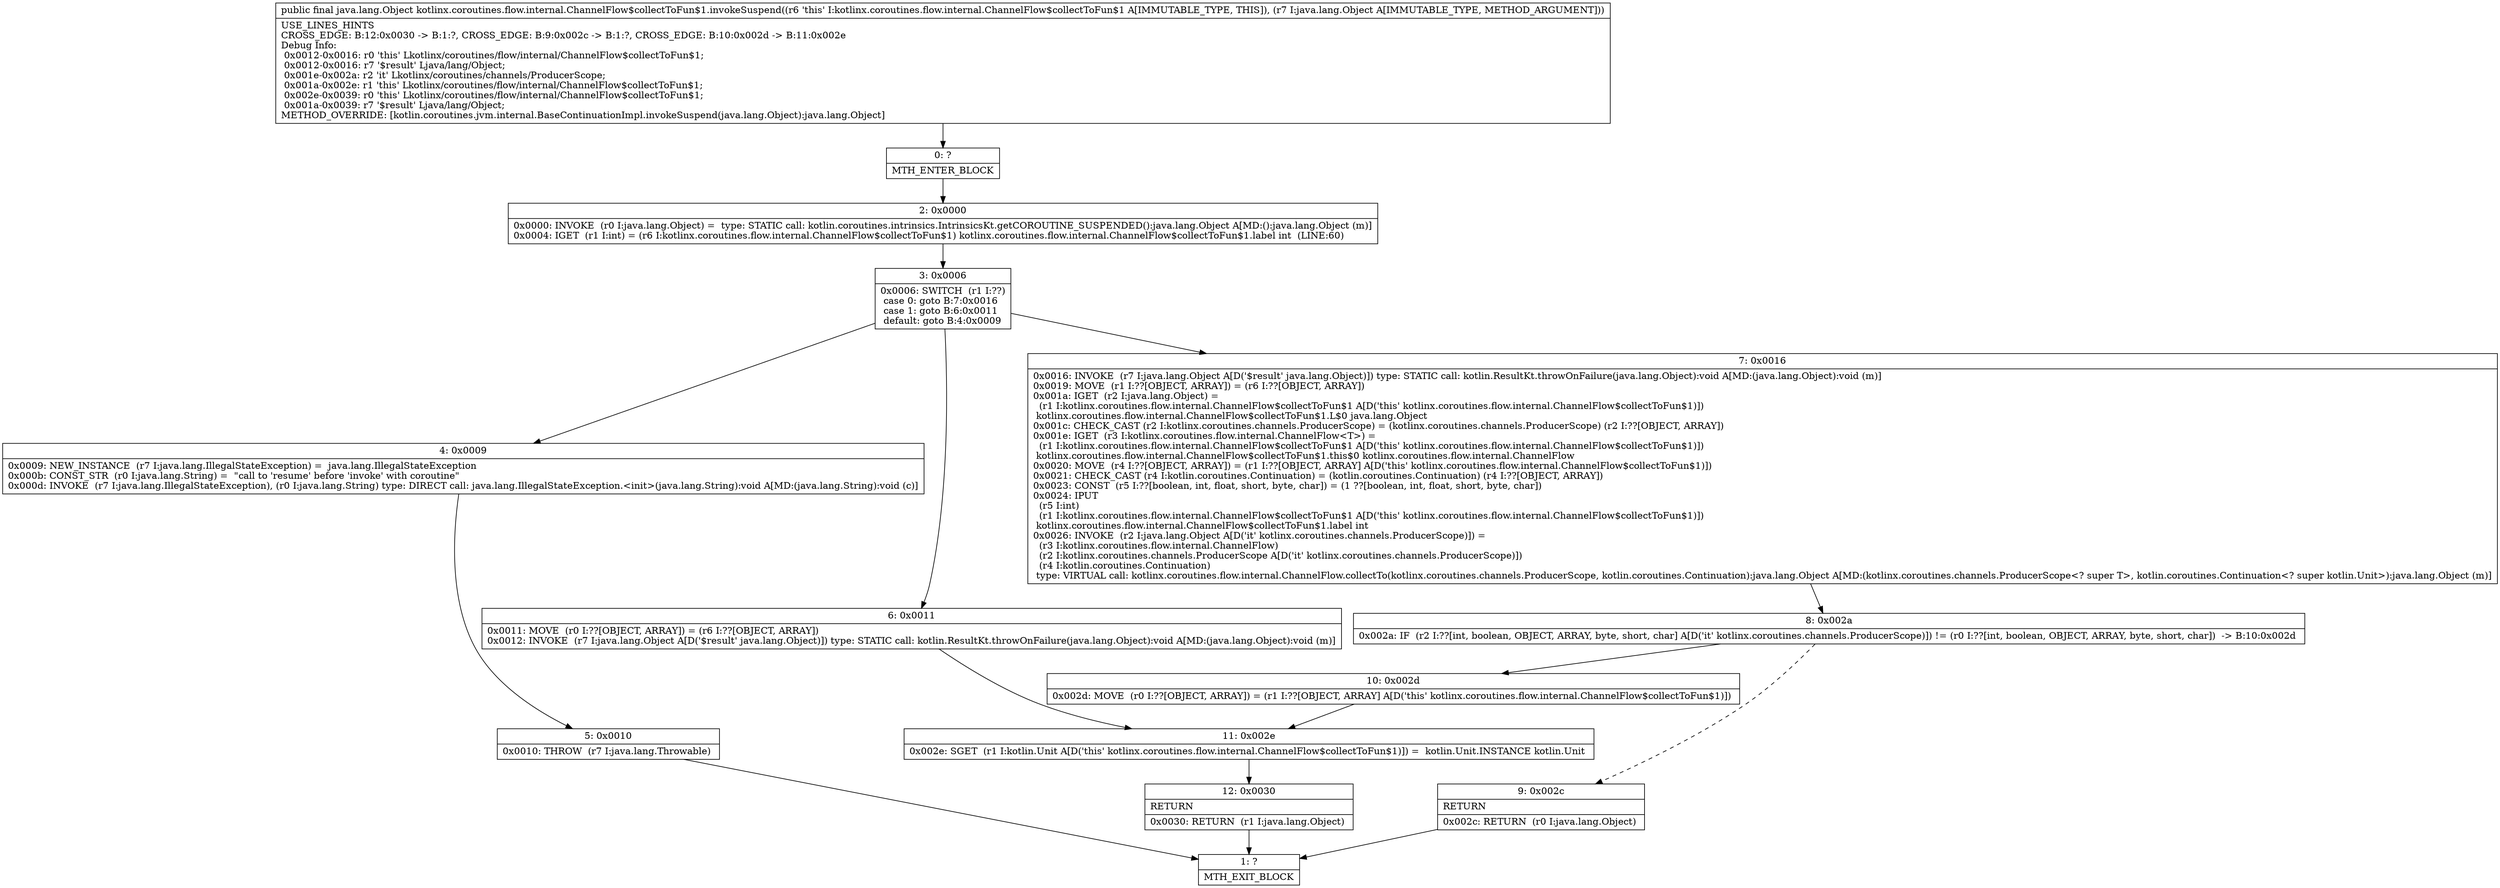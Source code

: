 digraph "CFG forkotlinx.coroutines.flow.internal.ChannelFlow$collectToFun$1.invokeSuspend(Ljava\/lang\/Object;)Ljava\/lang\/Object;" {
Node_0 [shape=record,label="{0\:\ ?|MTH_ENTER_BLOCK\l}"];
Node_2 [shape=record,label="{2\:\ 0x0000|0x0000: INVOKE  (r0 I:java.lang.Object) =  type: STATIC call: kotlin.coroutines.intrinsics.IntrinsicsKt.getCOROUTINE_SUSPENDED():java.lang.Object A[MD:():java.lang.Object (m)]\l0x0004: IGET  (r1 I:int) = (r6 I:kotlinx.coroutines.flow.internal.ChannelFlow$collectToFun$1) kotlinx.coroutines.flow.internal.ChannelFlow$collectToFun$1.label int  (LINE:60)\l}"];
Node_3 [shape=record,label="{3\:\ 0x0006|0x0006: SWITCH  (r1 I:??)\l case 0: goto B:7:0x0016\l case 1: goto B:6:0x0011\l default: goto B:4:0x0009 \l}"];
Node_4 [shape=record,label="{4\:\ 0x0009|0x0009: NEW_INSTANCE  (r7 I:java.lang.IllegalStateException) =  java.lang.IllegalStateException \l0x000b: CONST_STR  (r0 I:java.lang.String) =  \"call to 'resume' before 'invoke' with coroutine\" \l0x000d: INVOKE  (r7 I:java.lang.IllegalStateException), (r0 I:java.lang.String) type: DIRECT call: java.lang.IllegalStateException.\<init\>(java.lang.String):void A[MD:(java.lang.String):void (c)]\l}"];
Node_5 [shape=record,label="{5\:\ 0x0010|0x0010: THROW  (r7 I:java.lang.Throwable) \l}"];
Node_1 [shape=record,label="{1\:\ ?|MTH_EXIT_BLOCK\l}"];
Node_6 [shape=record,label="{6\:\ 0x0011|0x0011: MOVE  (r0 I:??[OBJECT, ARRAY]) = (r6 I:??[OBJECT, ARRAY]) \l0x0012: INVOKE  (r7 I:java.lang.Object A[D('$result' java.lang.Object)]) type: STATIC call: kotlin.ResultKt.throwOnFailure(java.lang.Object):void A[MD:(java.lang.Object):void (m)]\l}"];
Node_11 [shape=record,label="{11\:\ 0x002e|0x002e: SGET  (r1 I:kotlin.Unit A[D('this' kotlinx.coroutines.flow.internal.ChannelFlow$collectToFun$1)]) =  kotlin.Unit.INSTANCE kotlin.Unit \l}"];
Node_12 [shape=record,label="{12\:\ 0x0030|RETURN\l|0x0030: RETURN  (r1 I:java.lang.Object) \l}"];
Node_7 [shape=record,label="{7\:\ 0x0016|0x0016: INVOKE  (r7 I:java.lang.Object A[D('$result' java.lang.Object)]) type: STATIC call: kotlin.ResultKt.throwOnFailure(java.lang.Object):void A[MD:(java.lang.Object):void (m)]\l0x0019: MOVE  (r1 I:??[OBJECT, ARRAY]) = (r6 I:??[OBJECT, ARRAY]) \l0x001a: IGET  (r2 I:java.lang.Object) = \l  (r1 I:kotlinx.coroutines.flow.internal.ChannelFlow$collectToFun$1 A[D('this' kotlinx.coroutines.flow.internal.ChannelFlow$collectToFun$1)])\l kotlinx.coroutines.flow.internal.ChannelFlow$collectToFun$1.L$0 java.lang.Object \l0x001c: CHECK_CAST (r2 I:kotlinx.coroutines.channels.ProducerScope) = (kotlinx.coroutines.channels.ProducerScope) (r2 I:??[OBJECT, ARRAY]) \l0x001e: IGET  (r3 I:kotlinx.coroutines.flow.internal.ChannelFlow\<T\>) = \l  (r1 I:kotlinx.coroutines.flow.internal.ChannelFlow$collectToFun$1 A[D('this' kotlinx.coroutines.flow.internal.ChannelFlow$collectToFun$1)])\l kotlinx.coroutines.flow.internal.ChannelFlow$collectToFun$1.this$0 kotlinx.coroutines.flow.internal.ChannelFlow \l0x0020: MOVE  (r4 I:??[OBJECT, ARRAY]) = (r1 I:??[OBJECT, ARRAY] A[D('this' kotlinx.coroutines.flow.internal.ChannelFlow$collectToFun$1)]) \l0x0021: CHECK_CAST (r4 I:kotlin.coroutines.Continuation) = (kotlin.coroutines.Continuation) (r4 I:??[OBJECT, ARRAY]) \l0x0023: CONST  (r5 I:??[boolean, int, float, short, byte, char]) = (1 ??[boolean, int, float, short, byte, char]) \l0x0024: IPUT  \l  (r5 I:int)\l  (r1 I:kotlinx.coroutines.flow.internal.ChannelFlow$collectToFun$1 A[D('this' kotlinx.coroutines.flow.internal.ChannelFlow$collectToFun$1)])\l kotlinx.coroutines.flow.internal.ChannelFlow$collectToFun$1.label int \l0x0026: INVOKE  (r2 I:java.lang.Object A[D('it' kotlinx.coroutines.channels.ProducerScope)]) = \l  (r3 I:kotlinx.coroutines.flow.internal.ChannelFlow)\l  (r2 I:kotlinx.coroutines.channels.ProducerScope A[D('it' kotlinx.coroutines.channels.ProducerScope)])\l  (r4 I:kotlin.coroutines.Continuation)\l type: VIRTUAL call: kotlinx.coroutines.flow.internal.ChannelFlow.collectTo(kotlinx.coroutines.channels.ProducerScope, kotlin.coroutines.Continuation):java.lang.Object A[MD:(kotlinx.coroutines.channels.ProducerScope\<? super T\>, kotlin.coroutines.Continuation\<? super kotlin.Unit\>):java.lang.Object (m)]\l}"];
Node_8 [shape=record,label="{8\:\ 0x002a|0x002a: IF  (r2 I:??[int, boolean, OBJECT, ARRAY, byte, short, char] A[D('it' kotlinx.coroutines.channels.ProducerScope)]) != (r0 I:??[int, boolean, OBJECT, ARRAY, byte, short, char])  \-\> B:10:0x002d \l}"];
Node_9 [shape=record,label="{9\:\ 0x002c|RETURN\l|0x002c: RETURN  (r0 I:java.lang.Object) \l}"];
Node_10 [shape=record,label="{10\:\ 0x002d|0x002d: MOVE  (r0 I:??[OBJECT, ARRAY]) = (r1 I:??[OBJECT, ARRAY] A[D('this' kotlinx.coroutines.flow.internal.ChannelFlow$collectToFun$1)]) \l}"];
MethodNode[shape=record,label="{public final java.lang.Object kotlinx.coroutines.flow.internal.ChannelFlow$collectToFun$1.invokeSuspend((r6 'this' I:kotlinx.coroutines.flow.internal.ChannelFlow$collectToFun$1 A[IMMUTABLE_TYPE, THIS]), (r7 I:java.lang.Object A[IMMUTABLE_TYPE, METHOD_ARGUMENT]))  | USE_LINES_HINTS\lCROSS_EDGE: B:12:0x0030 \-\> B:1:?, CROSS_EDGE: B:9:0x002c \-\> B:1:?, CROSS_EDGE: B:10:0x002d \-\> B:11:0x002e\lDebug Info:\l  0x0012\-0x0016: r0 'this' Lkotlinx\/coroutines\/flow\/internal\/ChannelFlow$collectToFun$1;\l  0x0012\-0x0016: r7 '$result' Ljava\/lang\/Object;\l  0x001e\-0x002a: r2 'it' Lkotlinx\/coroutines\/channels\/ProducerScope;\l  0x001a\-0x002e: r1 'this' Lkotlinx\/coroutines\/flow\/internal\/ChannelFlow$collectToFun$1;\l  0x002e\-0x0039: r0 'this' Lkotlinx\/coroutines\/flow\/internal\/ChannelFlow$collectToFun$1;\l  0x001a\-0x0039: r7 '$result' Ljava\/lang\/Object;\lMETHOD_OVERRIDE: [kotlin.coroutines.jvm.internal.BaseContinuationImpl.invokeSuspend(java.lang.Object):java.lang.Object]\l}"];
MethodNode -> Node_0;Node_0 -> Node_2;
Node_2 -> Node_3;
Node_3 -> Node_4;
Node_3 -> Node_6;
Node_3 -> Node_7;
Node_4 -> Node_5;
Node_5 -> Node_1;
Node_6 -> Node_11;
Node_11 -> Node_12;
Node_12 -> Node_1;
Node_7 -> Node_8;
Node_8 -> Node_9[style=dashed];
Node_8 -> Node_10;
Node_9 -> Node_1;
Node_10 -> Node_11;
}

